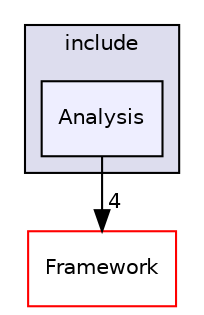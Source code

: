 digraph "/home/travis/build/AliceO2Group/AliceO2/Analysis/Core/include/Analysis" {
  bgcolor=transparent;
  compound=true
  node [ fontsize="10", fontname="Helvetica"];
  edge [ labelfontsize="10", labelfontname="Helvetica"];
  subgraph clusterdir_274fe3752ccf4650a409a1923e2644ec {
    graph [ bgcolor="#ddddee", pencolor="black", label="include" fontname="Helvetica", fontsize="10", URL="dir_274fe3752ccf4650a409a1923e2644ec.html"]
  dir_ed66da7fe12d7221afdbb293927c7e6a [shape=box, label="Analysis", style="filled", fillcolor="#eeeeff", pencolor="black", URL="dir_ed66da7fe12d7221afdbb293927c7e6a.html"];
  }
  dir_bcbb2cf9a3d3d83e5515c82071a07177 [shape=box label="Framework" color="red" URL="dir_bcbb2cf9a3d3d83e5515c82071a07177.html"];
  dir_ed66da7fe12d7221afdbb293927c7e6a->dir_bcbb2cf9a3d3d83e5515c82071a07177 [headlabel="4", labeldistance=1.5 headhref="dir_000007_000058.html"];
}
